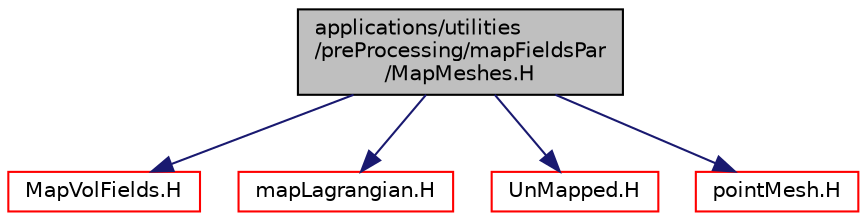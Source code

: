 digraph "applications/utilities/preProcessing/mapFieldsPar/MapMeshes.H"
{
  bgcolor="transparent";
  edge [fontname="Helvetica",fontsize="10",labelfontname="Helvetica",labelfontsize="10"];
  node [fontname="Helvetica",fontsize="10",shape=record];
  Node1 [label="applications/utilities\l/preProcessing/mapFieldsPar\l/MapMeshes.H",height=0.2,width=0.4,color="black", fillcolor="grey75", style="filled", fontcolor="black"];
  Node1 -> Node2 [color="midnightblue",fontsize="10",style="solid",fontname="Helvetica"];
  Node2 [label="MapVolFields.H",height=0.2,width=0.4,color="red",URL="$a04700.html"];
  Node1 -> Node3 [color="midnightblue",fontsize="10",style="solid",fontname="Helvetica"];
  Node3 [label="mapLagrangian.H",height=0.2,width=0.4,color="red",URL="$a04694.html",tooltip="Maps lagrangian positions and fields. "];
  Node1 -> Node4 [color="midnightblue",fontsize="10",style="solid",fontname="Helvetica"];
  Node4 [label="UnMapped.H",height=0.2,width=0.4,color="red",URL="$a04704.html"];
  Node1 -> Node5 [color="midnightblue",fontsize="10",style="solid",fontname="Helvetica"];
  Node5 [label="pointMesh.H",height=0.2,width=0.4,color="red",URL="$a08894.html"];
}
